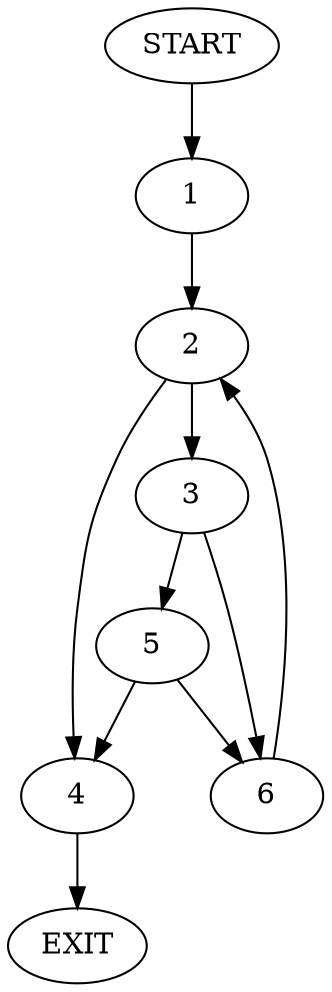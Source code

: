 digraph {
0 [label="START"]
7 [label="EXIT"]
0 -> 1
1 -> 2
2 -> 3
2 -> 4
3 -> 5
3 -> 6
4 -> 7
6 -> 2
5 -> 6
5 -> 4
}
